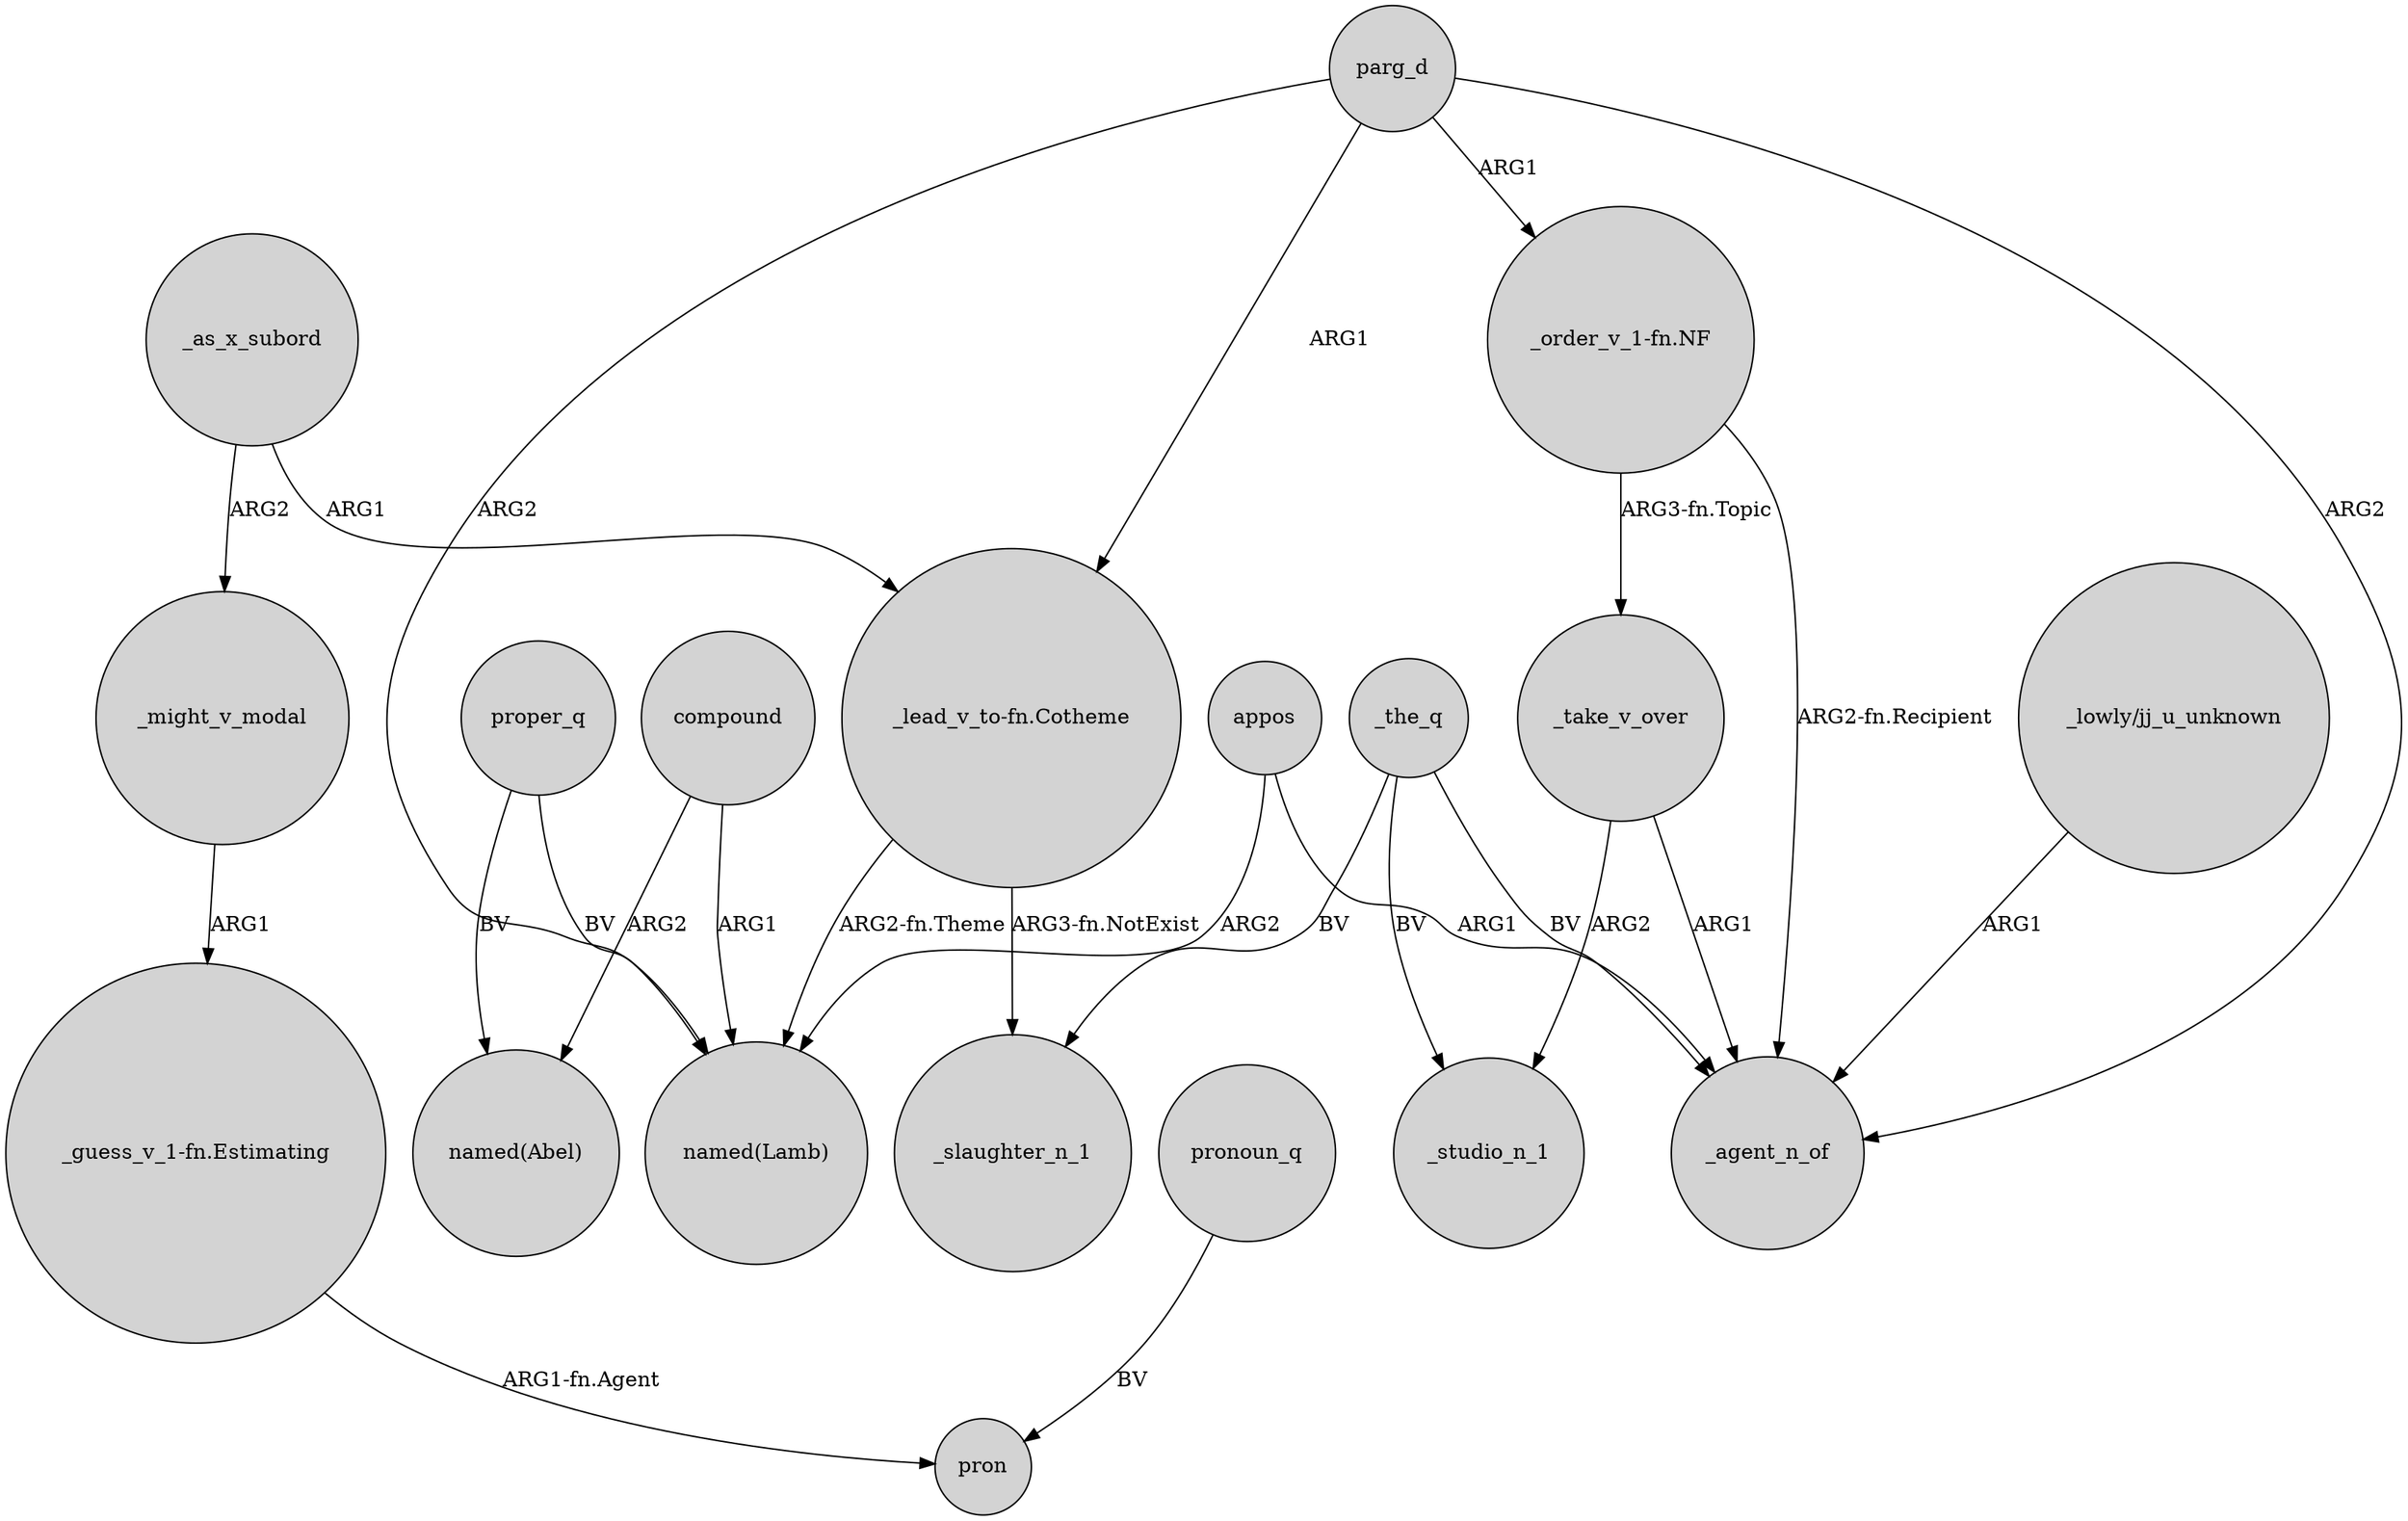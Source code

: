 digraph {
	node [shape=circle style=filled]
	compound -> "named(Lamb)" [label=ARG1]
	_the_q -> _agent_n_of [label=BV]
	_as_x_subord -> _might_v_modal [label=ARG2]
	"_lead_v_to-fn.Cotheme" -> "named(Lamb)" [label="ARG2-fn.Theme"]
	_take_v_over -> _agent_n_of [label=ARG1]
	_the_q -> _studio_n_1 [label=BV]
	parg_d -> _agent_n_of [label=ARG2]
	_as_x_subord -> "_lead_v_to-fn.Cotheme" [label=ARG1]
	proper_q -> "named(Lamb)" [label=BV]
	pronoun_q -> pron [label=BV]
	"_guess_v_1-fn.Estimating" -> pron [label="ARG1-fn.Agent"]
	_the_q -> _slaughter_n_1 [label=BV]
	appos -> _agent_n_of [label=ARG1]
	_might_v_modal -> "_guess_v_1-fn.Estimating" [label=ARG1]
	parg_d -> "named(Lamb)" [label=ARG2]
	parg_d -> "_lead_v_to-fn.Cotheme" [label=ARG1]
	appos -> "named(Lamb)" [label=ARG2]
	proper_q -> "named(Abel)" [label=BV]
	"_order_v_1-fn.NF" -> _take_v_over [label="ARG3-fn.Topic"]
	compound -> "named(Abel)" [label=ARG2]
	parg_d -> "_order_v_1-fn.NF" [label=ARG1]
	_take_v_over -> _studio_n_1 [label=ARG2]
	"_lead_v_to-fn.Cotheme" -> _slaughter_n_1 [label="ARG3-fn.NotExist"]
	"_lowly/jj_u_unknown" -> _agent_n_of [label=ARG1]
	"_order_v_1-fn.NF" -> _agent_n_of [label="ARG2-fn.Recipient"]
}

